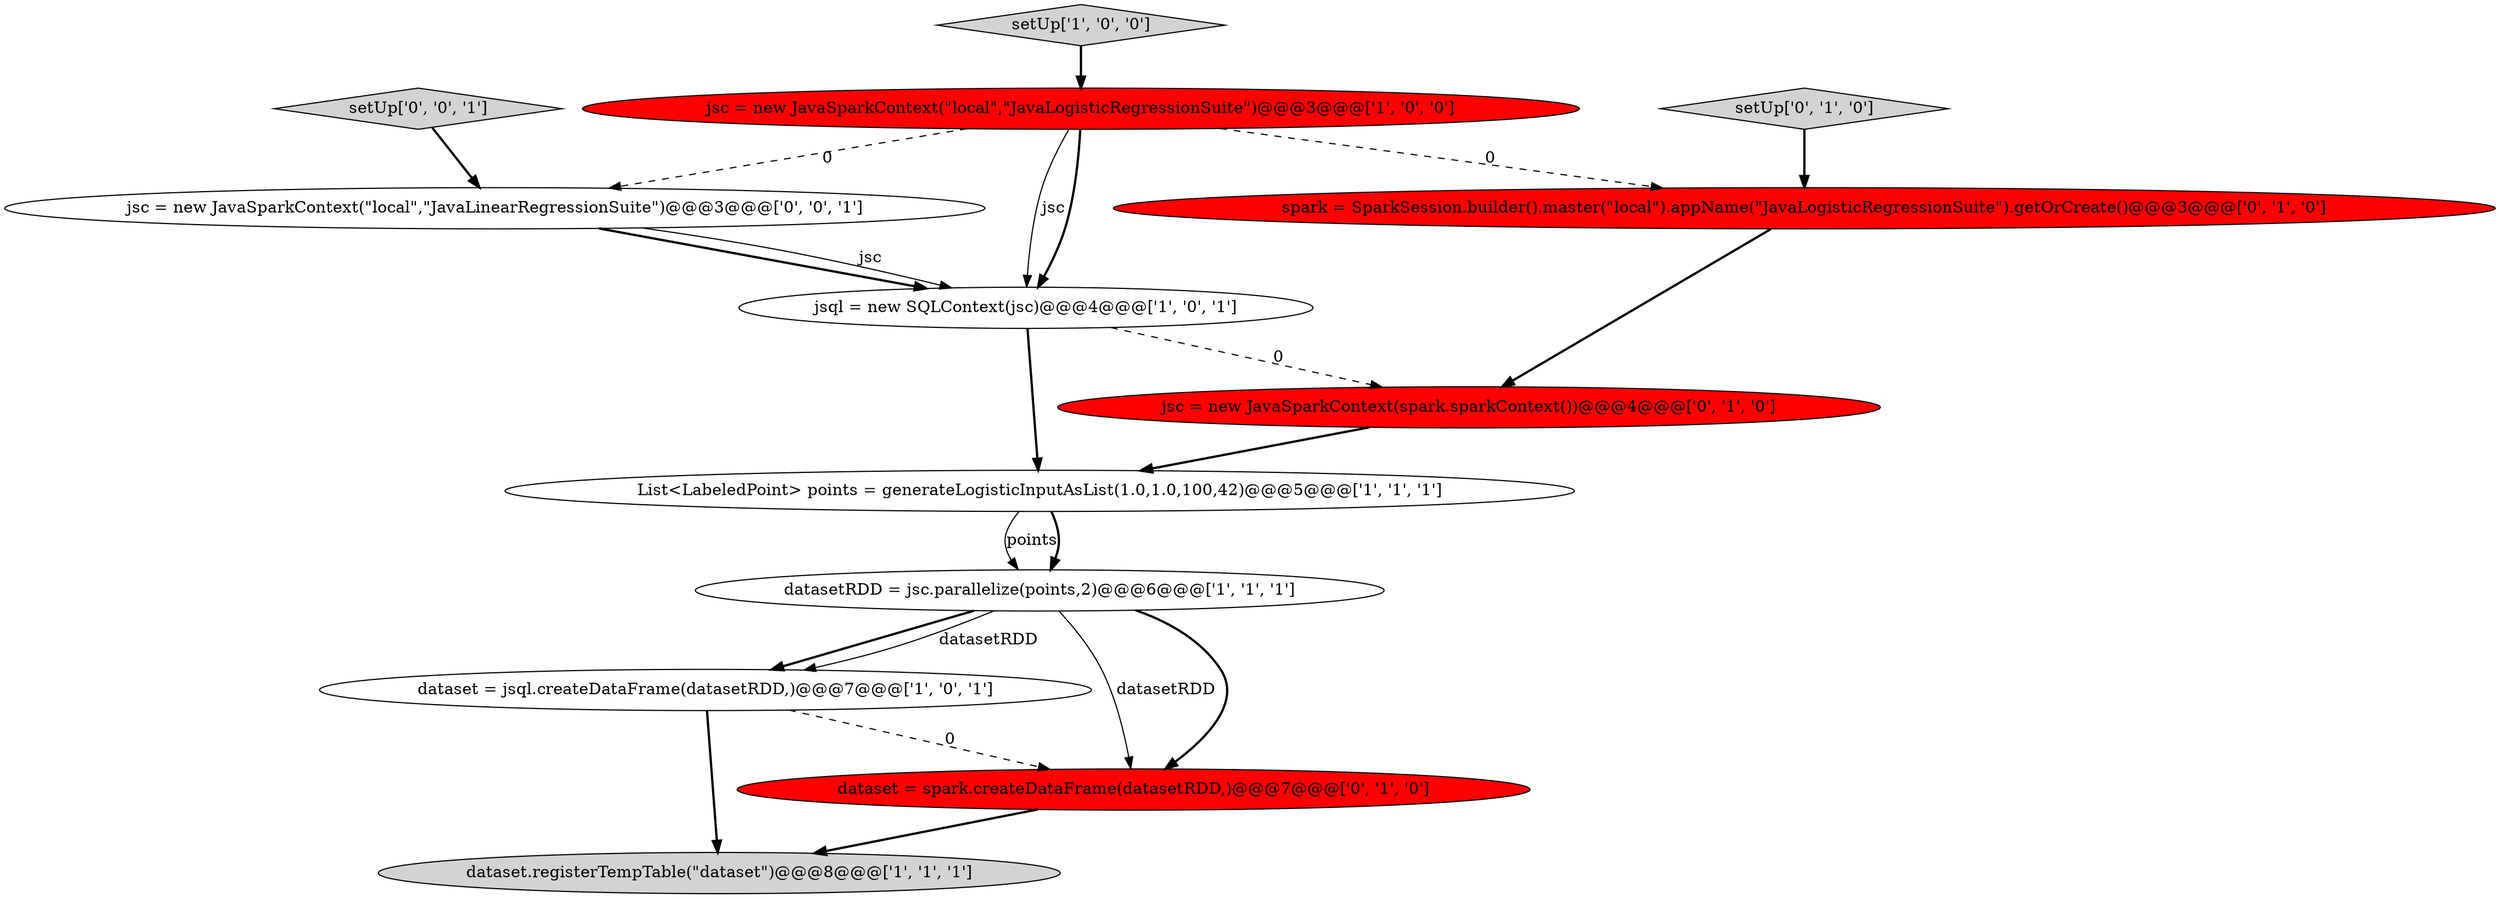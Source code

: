digraph {
6 [style = filled, label = "jsql = new SQLContext(jsc)@@@4@@@['1', '0', '1']", fillcolor = white, shape = ellipse image = "AAA0AAABBB1BBB"];
3 [style = filled, label = "List<LabeledPoint> points = generateLogisticInputAsList(1.0,1.0,100,42)@@@5@@@['1', '1', '1']", fillcolor = white, shape = ellipse image = "AAA0AAABBB1BBB"];
2 [style = filled, label = "datasetRDD = jsc.parallelize(points,2)@@@6@@@['1', '1', '1']", fillcolor = white, shape = ellipse image = "AAA0AAABBB1BBB"];
0 [style = filled, label = "dataset.registerTempTable(\"dataset\")@@@8@@@['1', '1', '1']", fillcolor = lightgray, shape = ellipse image = "AAA0AAABBB1BBB"];
12 [style = filled, label = "jsc = new JavaSparkContext(\"local\",\"JavaLinearRegressionSuite\")@@@3@@@['0', '0', '1']", fillcolor = white, shape = ellipse image = "AAA0AAABBB3BBB"];
5 [style = filled, label = "setUp['1', '0', '0']", fillcolor = lightgray, shape = diamond image = "AAA0AAABBB1BBB"];
7 [style = filled, label = "setUp['0', '1', '0']", fillcolor = lightgray, shape = diamond image = "AAA0AAABBB2BBB"];
11 [style = filled, label = "setUp['0', '0', '1']", fillcolor = lightgray, shape = diamond image = "AAA0AAABBB3BBB"];
9 [style = filled, label = "spark = SparkSession.builder().master(\"local\").appName(\"JavaLogisticRegressionSuite\").getOrCreate()@@@3@@@['0', '1', '0']", fillcolor = red, shape = ellipse image = "AAA1AAABBB2BBB"];
1 [style = filled, label = "jsc = new JavaSparkContext(\"local\",\"JavaLogisticRegressionSuite\")@@@3@@@['1', '0', '0']", fillcolor = red, shape = ellipse image = "AAA1AAABBB1BBB"];
4 [style = filled, label = "dataset = jsql.createDataFrame(datasetRDD,)@@@7@@@['1', '0', '1']", fillcolor = white, shape = ellipse image = "AAA0AAABBB1BBB"];
10 [style = filled, label = "jsc = new JavaSparkContext(spark.sparkContext())@@@4@@@['0', '1', '0']", fillcolor = red, shape = ellipse image = "AAA1AAABBB2BBB"];
8 [style = filled, label = "dataset = spark.createDataFrame(datasetRDD,)@@@7@@@['0', '1', '0']", fillcolor = red, shape = ellipse image = "AAA1AAABBB2BBB"];
6->3 [style = bold, label=""];
3->2 [style = solid, label="points"];
10->3 [style = bold, label=""];
1->9 [style = dashed, label="0"];
11->12 [style = bold, label=""];
9->10 [style = bold, label=""];
12->6 [style = bold, label=""];
2->4 [style = bold, label=""];
4->0 [style = bold, label=""];
6->10 [style = dashed, label="0"];
8->0 [style = bold, label=""];
1->6 [style = solid, label="jsc"];
7->9 [style = bold, label=""];
1->12 [style = dashed, label="0"];
5->1 [style = bold, label=""];
1->6 [style = bold, label=""];
3->2 [style = bold, label=""];
4->8 [style = dashed, label="0"];
12->6 [style = solid, label="jsc"];
2->4 [style = solid, label="datasetRDD"];
2->8 [style = solid, label="datasetRDD"];
2->8 [style = bold, label=""];
}
